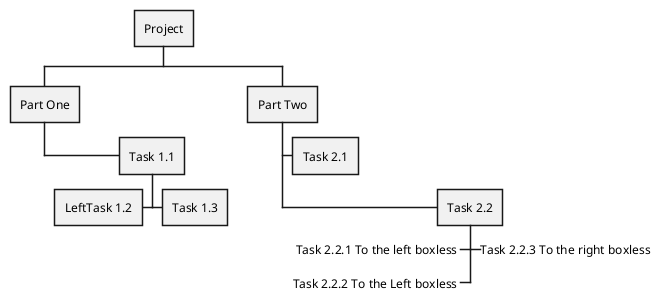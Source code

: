 {
  "sha1": "m3p1b05erxymkisre6khhfcaazob415",
  "insertion": {
    "when": "2024-06-03T18:59:34.845Z",
    "user": "plantuml@gmail.com"
  }
}
@startwbs
+ Project
 + Part One
  + Task 1.1
   - LeftTask 1.2
   + Task 1.3
 + Part Two
  + Task 2.1
  + Task 2.2
   -_ Task 2.2.1 To the left boxless
   -_ Task 2.2.2 To the Left boxless
   +_ Task 2.2.3 To the right boxless
@endwbs
